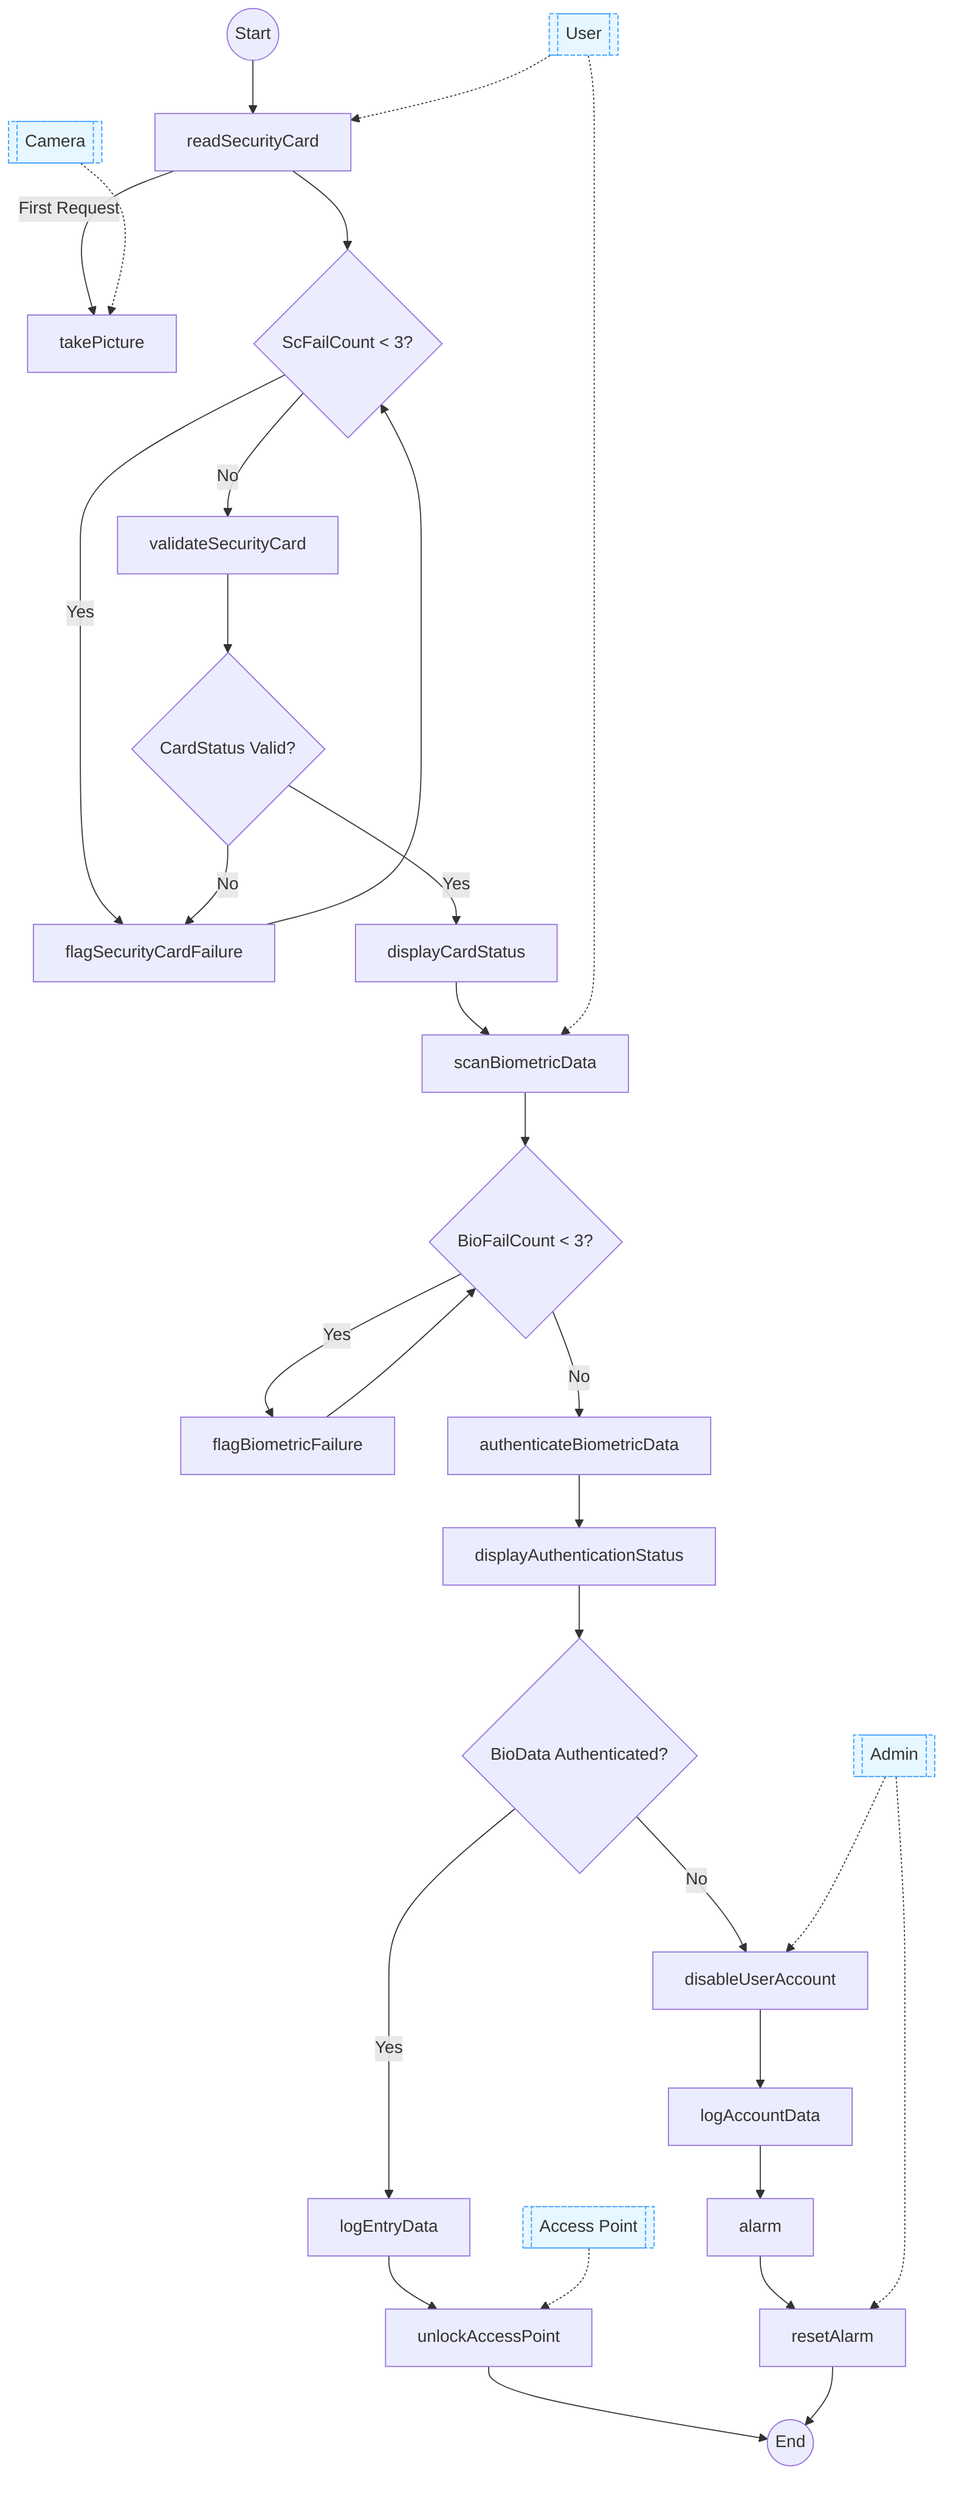 flowchart TD
    %% ─────── Styles ───────
    classDef actor fill:#e6f7ff,stroke:#3399ff,stroke-dasharray:4 2;

    %% ─────── Actors / external objects ───────
    User[[User]]:::actor
    Admin[[Admin]]:::actor
    Camera[[Camera]]:::actor
    AccessPoint[[Access Point]]:::actor

    %% ─────── Activity nodes ───────
    start((Start))

    a1[readSecurityCard]
    a2[takePicture]

    d1{ScFailCount &lt; 3?}
    a3[flagSecurityCardFailure]

    a4[validateSecurityCard]
    d2{CardStatus Valid?}
    a5[displayCardStatus]

    a6[scanBiometricData]
    d3{BioFailCount &lt; 3?}
    a7[flagBiometricFailure]

    a8[authenticateBiometricData]
    a9[displayAuthenticationStatus]
    d4{BioData Authenticated?}

    a10[logEntryData]
    a11[unlockAccessPoint]

    a12[disableUserAccount]
    a13[logAccountData]
    a14[alarm]
    a15[resetAlarm]

    finish((End))

    %% ─────── Control flow ───────
    start --> a1
    a1 -->|First Request| a2
    a1 --> d1

    d1 -- Yes --> a3
    a3 --> d1
    d1 -- No --> a4

    a4 --> d2
    d2 -- No --> a3
    d2 -- Yes --> a5

    a5 --> a6
    a6 --> d3

    d3 -- Yes --> a7
    a7 --> d3
    d3 -- No --> a8

    a8 --> a9
    a9 --> d4

    d4 -- Yes --> a10
    a10 --> a11
    a11 --> finish

    d4 -- No --> a12
    a12 --> a13
    a13 --> a14
    a14 --> a15
    a15 --> finish

    %% ─────── Reference links (dashed) ───────
    User -.-> a1
    Camera -.-> a2
    User -.-> a6
    Admin -.-> a12
    Admin -.-> a15
    AccessPoint -.-> a11